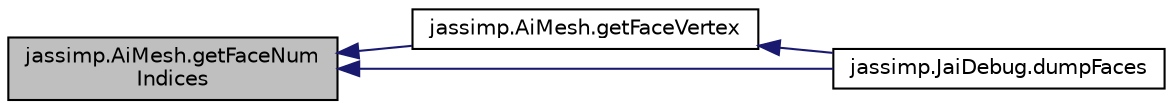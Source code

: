 digraph "jassimp.AiMesh.getFaceNumIndices"
{
  edge [fontname="Helvetica",fontsize="10",labelfontname="Helvetica",labelfontsize="10"];
  node [fontname="Helvetica",fontsize="10",shape=record];
  rankdir="LR";
  Node1 [label="jassimp.AiMesh.getFaceNum\lIndices",height=0.2,width=0.4,color="black", fillcolor="grey75", style="filled", fontcolor="black"];
  Node1 -> Node2 [dir="back",color="midnightblue",fontsize="10",style="solid"];
  Node2 [label="jassimp.AiMesh.getFaceVertex",height=0.2,width=0.4,color="black", fillcolor="white", style="filled",URL="$classjassimp_1_1_ai_mesh.html#a95a58d261841def7da3d2546aa623d8d"];
  Node2 -> Node3 [dir="back",color="midnightblue",fontsize="10",style="solid"];
  Node3 [label="jassimp.JaiDebug.dumpFaces",height=0.2,width=0.4,color="black", fillcolor="white", style="filled",URL="$classjassimp_1_1_jai_debug.html#abeab51b27d7cc0469c3dbe513d1ba012"];
  Node1 -> Node3 [dir="back",color="midnightblue",fontsize="10",style="solid"];
}

